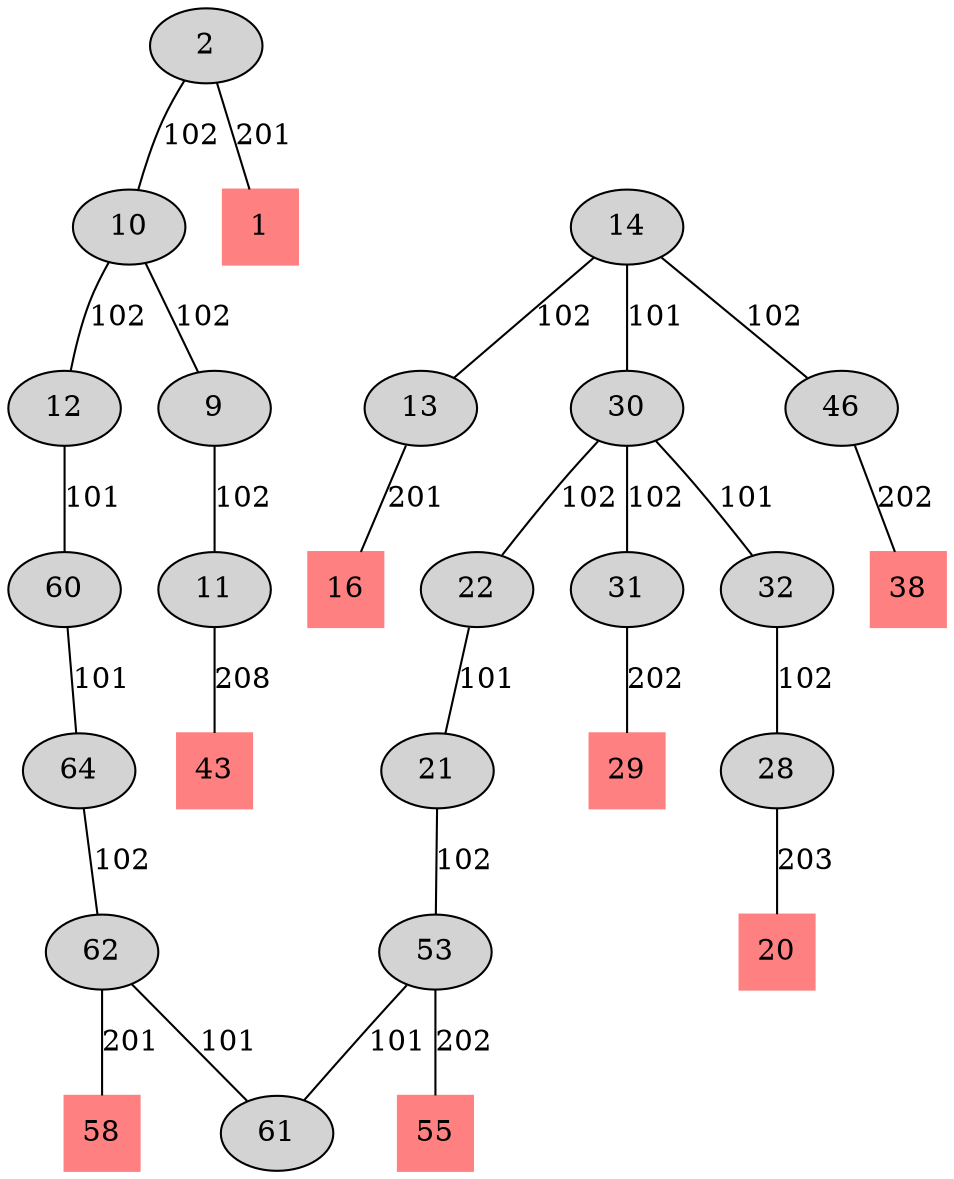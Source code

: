 graph {
node [style=filled];
    2--10 [label=102];
    2--1 [label=201];
    1 [shape=square] [color="0.0 0.5 1.0"];
    10--9 [label=102];
    10--12 [label=102];
    9--11 [label=102];
    11--43 [label=208];
    43 [shape=square] [color="0.0 0.5 1.0"];
    12--60 [label=101];
    60--64 [label=101];
    64--62 [label=102];
    14--30 [label=101];
    14--46 [label=102];
    14--13 [label=102];
    30--32 [label=101];
    30--22 [label=102];
    30--31 [label=102];
    46--38 [label=202];
    38 [shape=square] [color="0.0 0.5 1.0"];
    13--16 [label=201];
    16 [shape=square] [color="0.0 0.5 1.0"];
    32--28 [label=102];
    22--21 [label=101];
    31--29 [label=202];
    29 [shape=square] [color="0.0 0.5 1.0"];
    28--20 [label=203];
    20 [shape=square] [color="0.0 0.5 1.0"];
    62--61 [label=101];
    62--58 [label=201];
    58 [shape=square] [color="0.0 0.5 1.0"];
    21--53 [label=102];
    53--61 [label=101];
    53--55 [label=202];
    55 [shape=square] [color="0.0 0.5 1.0"];
}